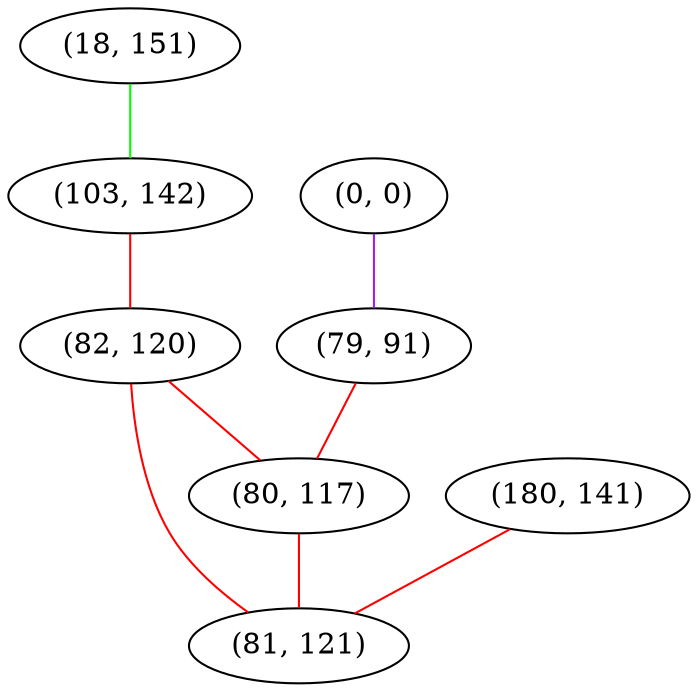 graph "" {
"(18, 151)";
"(180, 141)";
"(103, 142)";
"(0, 0)";
"(79, 91)";
"(82, 120)";
"(80, 117)";
"(81, 121)";
"(18, 151)" -- "(103, 142)"  [color=green, key=0, weight=2];
"(180, 141)" -- "(81, 121)"  [color=red, key=0, weight=1];
"(103, 142)" -- "(82, 120)"  [color=red, key=0, weight=1];
"(0, 0)" -- "(79, 91)"  [color=purple, key=0, weight=4];
"(79, 91)" -- "(80, 117)"  [color=red, key=0, weight=1];
"(82, 120)" -- "(80, 117)"  [color=red, key=0, weight=1];
"(82, 120)" -- "(81, 121)"  [color=red, key=0, weight=1];
"(80, 117)" -- "(81, 121)"  [color=red, key=0, weight=1];
}
